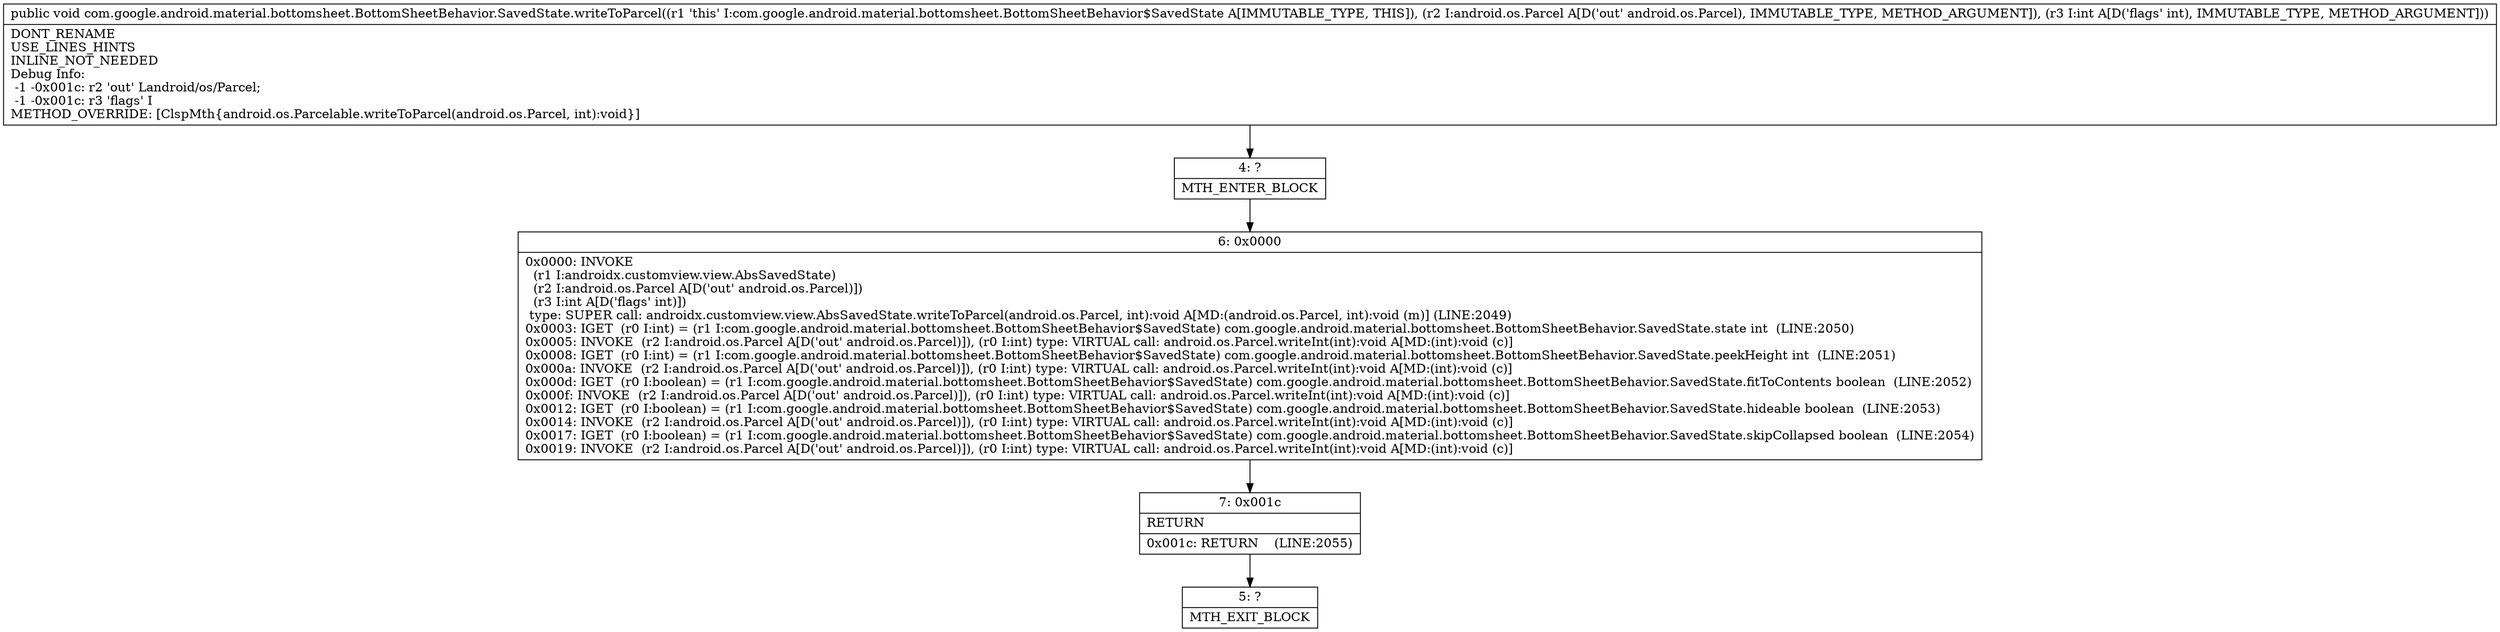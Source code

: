 digraph "CFG forcom.google.android.material.bottomsheet.BottomSheetBehavior.SavedState.writeToParcel(Landroid\/os\/Parcel;I)V" {
Node_4 [shape=record,label="{4\:\ ?|MTH_ENTER_BLOCK\l}"];
Node_6 [shape=record,label="{6\:\ 0x0000|0x0000: INVOKE  \l  (r1 I:androidx.customview.view.AbsSavedState)\l  (r2 I:android.os.Parcel A[D('out' android.os.Parcel)])\l  (r3 I:int A[D('flags' int)])\l type: SUPER call: androidx.customview.view.AbsSavedState.writeToParcel(android.os.Parcel, int):void A[MD:(android.os.Parcel, int):void (m)] (LINE:2049)\l0x0003: IGET  (r0 I:int) = (r1 I:com.google.android.material.bottomsheet.BottomSheetBehavior$SavedState) com.google.android.material.bottomsheet.BottomSheetBehavior.SavedState.state int  (LINE:2050)\l0x0005: INVOKE  (r2 I:android.os.Parcel A[D('out' android.os.Parcel)]), (r0 I:int) type: VIRTUAL call: android.os.Parcel.writeInt(int):void A[MD:(int):void (c)]\l0x0008: IGET  (r0 I:int) = (r1 I:com.google.android.material.bottomsheet.BottomSheetBehavior$SavedState) com.google.android.material.bottomsheet.BottomSheetBehavior.SavedState.peekHeight int  (LINE:2051)\l0x000a: INVOKE  (r2 I:android.os.Parcel A[D('out' android.os.Parcel)]), (r0 I:int) type: VIRTUAL call: android.os.Parcel.writeInt(int):void A[MD:(int):void (c)]\l0x000d: IGET  (r0 I:boolean) = (r1 I:com.google.android.material.bottomsheet.BottomSheetBehavior$SavedState) com.google.android.material.bottomsheet.BottomSheetBehavior.SavedState.fitToContents boolean  (LINE:2052)\l0x000f: INVOKE  (r2 I:android.os.Parcel A[D('out' android.os.Parcel)]), (r0 I:int) type: VIRTUAL call: android.os.Parcel.writeInt(int):void A[MD:(int):void (c)]\l0x0012: IGET  (r0 I:boolean) = (r1 I:com.google.android.material.bottomsheet.BottomSheetBehavior$SavedState) com.google.android.material.bottomsheet.BottomSheetBehavior.SavedState.hideable boolean  (LINE:2053)\l0x0014: INVOKE  (r2 I:android.os.Parcel A[D('out' android.os.Parcel)]), (r0 I:int) type: VIRTUAL call: android.os.Parcel.writeInt(int):void A[MD:(int):void (c)]\l0x0017: IGET  (r0 I:boolean) = (r1 I:com.google.android.material.bottomsheet.BottomSheetBehavior$SavedState) com.google.android.material.bottomsheet.BottomSheetBehavior.SavedState.skipCollapsed boolean  (LINE:2054)\l0x0019: INVOKE  (r2 I:android.os.Parcel A[D('out' android.os.Parcel)]), (r0 I:int) type: VIRTUAL call: android.os.Parcel.writeInt(int):void A[MD:(int):void (c)]\l}"];
Node_7 [shape=record,label="{7\:\ 0x001c|RETURN\l|0x001c: RETURN    (LINE:2055)\l}"];
Node_5 [shape=record,label="{5\:\ ?|MTH_EXIT_BLOCK\l}"];
MethodNode[shape=record,label="{public void com.google.android.material.bottomsheet.BottomSheetBehavior.SavedState.writeToParcel((r1 'this' I:com.google.android.material.bottomsheet.BottomSheetBehavior$SavedState A[IMMUTABLE_TYPE, THIS]), (r2 I:android.os.Parcel A[D('out' android.os.Parcel), IMMUTABLE_TYPE, METHOD_ARGUMENT]), (r3 I:int A[D('flags' int), IMMUTABLE_TYPE, METHOD_ARGUMENT]))  | DONT_RENAME\lUSE_LINES_HINTS\lINLINE_NOT_NEEDED\lDebug Info:\l  \-1 \-0x001c: r2 'out' Landroid\/os\/Parcel;\l  \-1 \-0x001c: r3 'flags' I\lMETHOD_OVERRIDE: [ClspMth\{android.os.Parcelable.writeToParcel(android.os.Parcel, int):void\}]\l}"];
MethodNode -> Node_4;Node_4 -> Node_6;
Node_6 -> Node_7;
Node_7 -> Node_5;
}

